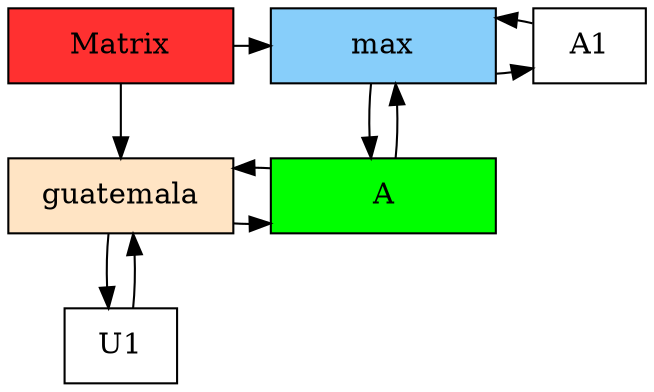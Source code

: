 digraph a{
node[shape=box];
C01066848[ label = "Matrix", width = 1.5, style = filled, fillcolor = firebrick1, group = 1 ];
U0 [label = "guatemala"    pos = "5.3, 3.5!" width = 1.5 style = filled, fillcolor = bisque1, group = 1 ];
C01066848->U0
U0-> U1
U1-> U0


A0 [label = max   width = 1.5 style = filled, fillcolor = lightskyblue, group = 2 ];
C01066848->A0
A0-> A1
A1-> A0
{rank = same;
C01066848;
A0;
A1;
}


N0[label ="A" width = 1.5,style = filled, fillcolor = green, group =2];

U0->N0;
N0->U0;
A0->N0;
N0->A0;

{rank = same;U0;N0;}
}
